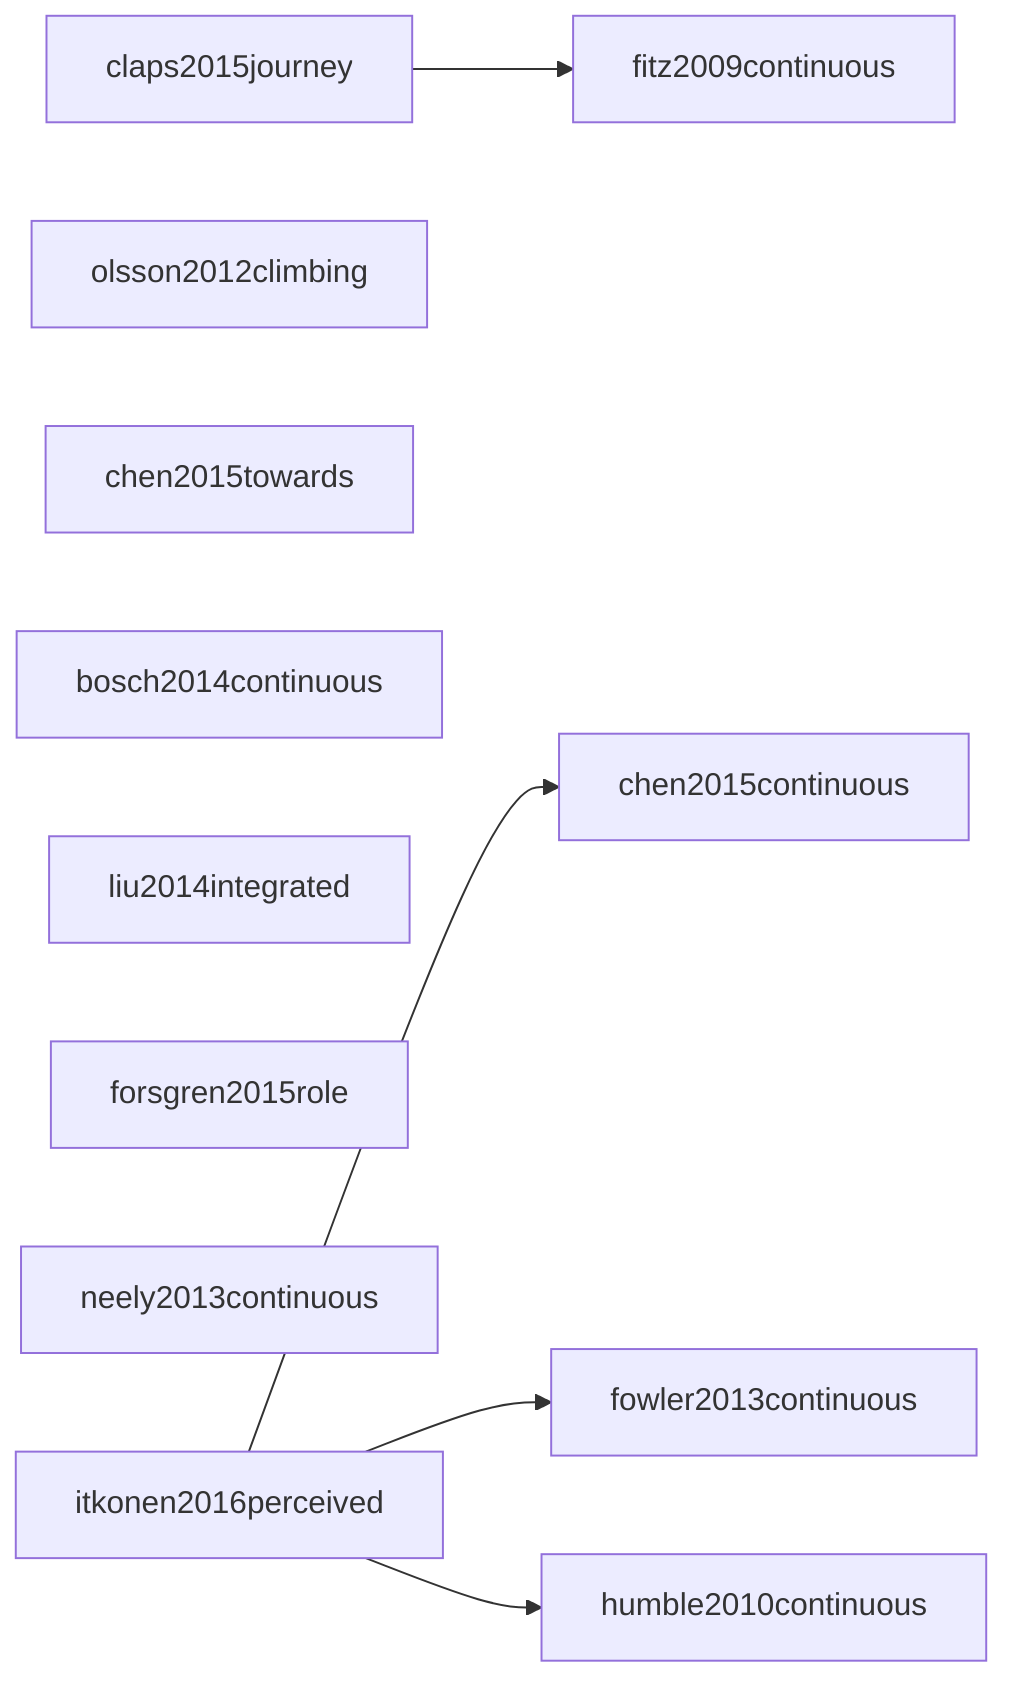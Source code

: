 graph LR

fitz2009continuous
claps2015journey
olsson2012climbing
chen2015towards
bosch2014continuous
liu2014integrated
forsgren2015role
neely2013continuous
itkonen2016perceived
chen2015continuous
fowler2013continuous
humble2010continuous

claps2015journey --> fitz2009continuous
itkonen2016perceived --> chen2015continuous
itkonen2016perceived --> fowler2013continuous
itkonen2016perceived --> humble2010continuous